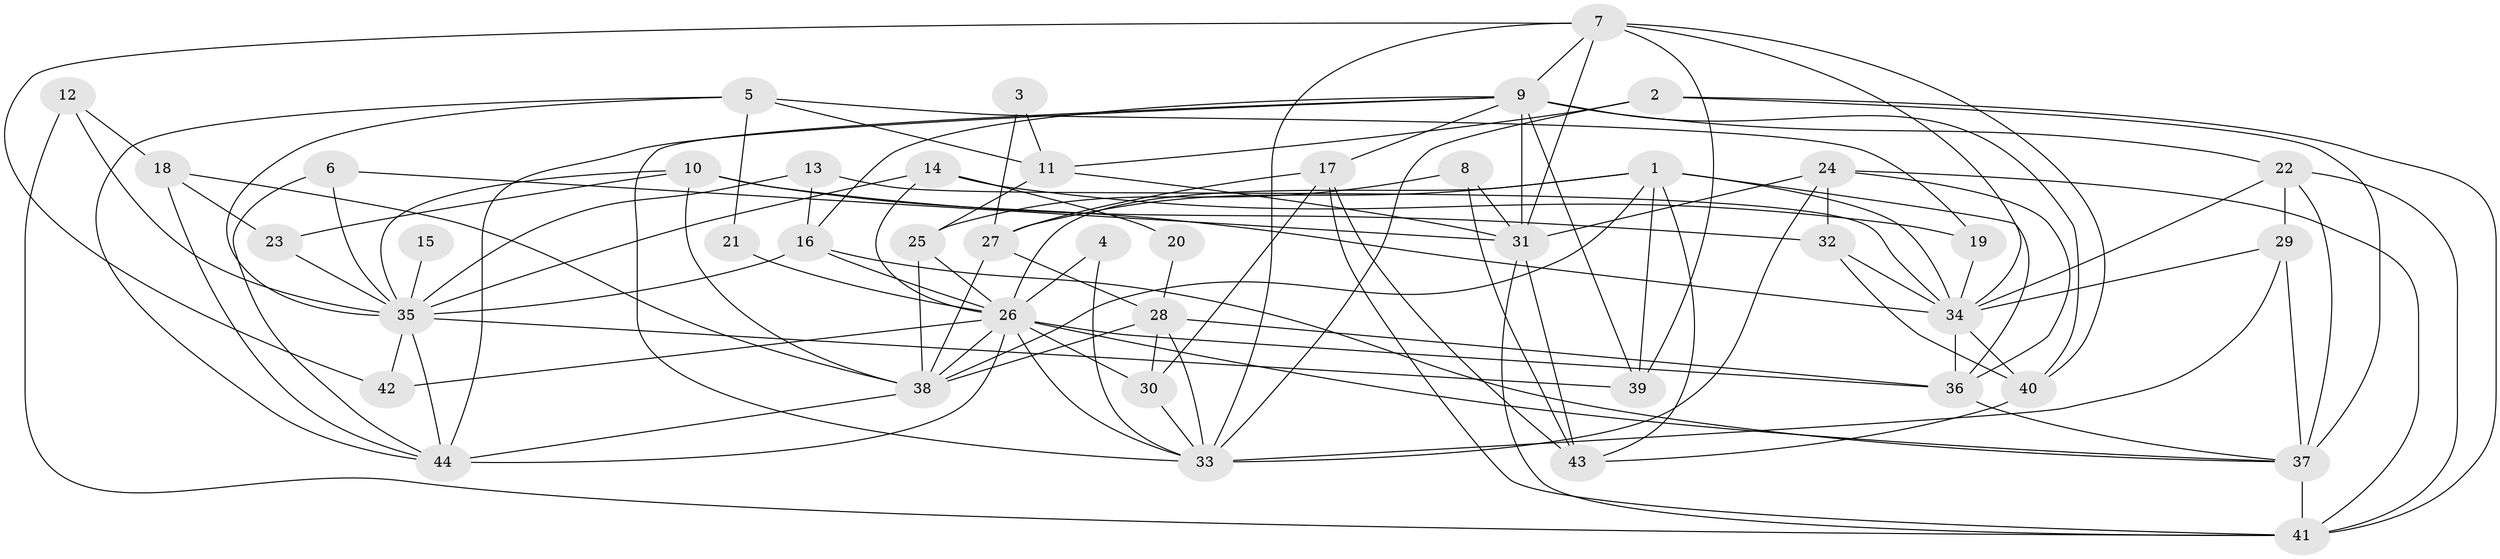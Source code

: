 // original degree distribution, {6: 0.07954545454545454, 4: 0.2727272727272727, 3: 0.3522727272727273, 5: 0.14772727272727273, 2: 0.10227272727272728, 8: 0.011363636363636364, 12: 0.011363636363636364, 9: 0.022727272727272728}
// Generated by graph-tools (version 1.1) at 2025/26/03/09/25 03:26:21]
// undirected, 44 vertices, 114 edges
graph export_dot {
graph [start="1"]
  node [color=gray90,style=filled];
  1;
  2;
  3;
  4;
  5;
  6;
  7;
  8;
  9;
  10;
  11;
  12;
  13;
  14;
  15;
  16;
  17;
  18;
  19;
  20;
  21;
  22;
  23;
  24;
  25;
  26;
  27;
  28;
  29;
  30;
  31;
  32;
  33;
  34;
  35;
  36;
  37;
  38;
  39;
  40;
  41;
  42;
  43;
  44;
  1 -- 26 [weight=1.0];
  1 -- 27 [weight=1.0];
  1 -- 34 [weight=1.0];
  1 -- 36 [weight=1.0];
  1 -- 38 [weight=1.0];
  1 -- 39 [weight=2.0];
  1 -- 43 [weight=1.0];
  2 -- 11 [weight=1.0];
  2 -- 33 [weight=1.0];
  2 -- 37 [weight=1.0];
  2 -- 41 [weight=1.0];
  3 -- 11 [weight=1.0];
  3 -- 27 [weight=1.0];
  4 -- 26 [weight=2.0];
  4 -- 33 [weight=1.0];
  5 -- 11 [weight=1.0];
  5 -- 19 [weight=1.0];
  5 -- 21 [weight=1.0];
  5 -- 35 [weight=1.0];
  5 -- 44 [weight=1.0];
  6 -- 31 [weight=1.0];
  6 -- 35 [weight=1.0];
  6 -- 44 [weight=1.0];
  7 -- 9 [weight=1.0];
  7 -- 31 [weight=1.0];
  7 -- 33 [weight=1.0];
  7 -- 34 [weight=1.0];
  7 -- 39 [weight=1.0];
  7 -- 40 [weight=1.0];
  7 -- 42 [weight=1.0];
  8 -- 25 [weight=1.0];
  8 -- 31 [weight=1.0];
  8 -- 43 [weight=1.0];
  9 -- 16 [weight=1.0];
  9 -- 17 [weight=1.0];
  9 -- 22 [weight=1.0];
  9 -- 31 [weight=1.0];
  9 -- 33 [weight=1.0];
  9 -- 39 [weight=1.0];
  9 -- 40 [weight=1.0];
  9 -- 44 [weight=1.0];
  10 -- 23 [weight=1.0];
  10 -- 32 [weight=1.0];
  10 -- 34 [weight=1.0];
  10 -- 35 [weight=1.0];
  10 -- 38 [weight=1.0];
  11 -- 25 [weight=1.0];
  11 -- 31 [weight=1.0];
  12 -- 18 [weight=1.0];
  12 -- 35 [weight=1.0];
  12 -- 41 [weight=1.0];
  13 -- 16 [weight=1.0];
  13 -- 34 [weight=2.0];
  13 -- 35 [weight=1.0];
  14 -- 19 [weight=1.0];
  14 -- 20 [weight=1.0];
  14 -- 26 [weight=1.0];
  14 -- 35 [weight=1.0];
  15 -- 35 [weight=2.0];
  16 -- 26 [weight=1.0];
  16 -- 35 [weight=1.0];
  16 -- 37 [weight=1.0];
  17 -- 27 [weight=1.0];
  17 -- 30 [weight=2.0];
  17 -- 41 [weight=1.0];
  17 -- 43 [weight=1.0];
  18 -- 23 [weight=2.0];
  18 -- 38 [weight=1.0];
  18 -- 44 [weight=1.0];
  19 -- 34 [weight=1.0];
  20 -- 28 [weight=1.0];
  21 -- 26 [weight=1.0];
  22 -- 29 [weight=1.0];
  22 -- 34 [weight=1.0];
  22 -- 37 [weight=1.0];
  22 -- 41 [weight=1.0];
  23 -- 35 [weight=1.0];
  24 -- 31 [weight=1.0];
  24 -- 32 [weight=1.0];
  24 -- 33 [weight=1.0];
  24 -- 36 [weight=1.0];
  24 -- 41 [weight=1.0];
  25 -- 26 [weight=1.0];
  25 -- 38 [weight=2.0];
  26 -- 30 [weight=1.0];
  26 -- 33 [weight=1.0];
  26 -- 36 [weight=1.0];
  26 -- 37 [weight=1.0];
  26 -- 38 [weight=1.0];
  26 -- 42 [weight=1.0];
  26 -- 44 [weight=1.0];
  27 -- 28 [weight=2.0];
  27 -- 38 [weight=1.0];
  28 -- 30 [weight=2.0];
  28 -- 33 [weight=1.0];
  28 -- 36 [weight=1.0];
  28 -- 38 [weight=2.0];
  29 -- 33 [weight=1.0];
  29 -- 34 [weight=1.0];
  29 -- 37 [weight=2.0];
  30 -- 33 [weight=1.0];
  31 -- 41 [weight=1.0];
  31 -- 43 [weight=1.0];
  32 -- 34 [weight=1.0];
  32 -- 40 [weight=1.0];
  34 -- 36 [weight=2.0];
  34 -- 40 [weight=1.0];
  35 -- 39 [weight=1.0];
  35 -- 42 [weight=2.0];
  35 -- 44 [weight=1.0];
  36 -- 37 [weight=1.0];
  37 -- 41 [weight=1.0];
  38 -- 44 [weight=1.0];
  40 -- 43 [weight=1.0];
}
